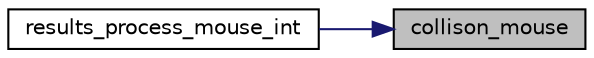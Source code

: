 digraph "collison_mouse"
{
 // INTERACTIVE_SVG=YES
 // LATEX_PDF_SIZE
  edge [fontname="Helvetica",fontsize="10",labelfontname="Helvetica",labelfontsize="10"];
  node [fontname="Helvetica",fontsize="10",shape=record];
  rankdir="RL";
  Node1 [label="collison_mouse",height=0.2,width=0.4,color="black", fillcolor="grey75", style="filled", fontcolor="black",tooltip=" "];
  Node1 -> Node2 [dir="back",color="midnightblue",fontsize="10",style="solid",fontname="Helvetica"];
  Node2 [label="results_process_mouse_int",height=0.2,width=0.4,color="black", fillcolor="white", style="filled",URL="$race_8c.html#a1f24aedbc2df96ad37c4b1084707f0b3",tooltip=" "];
}
